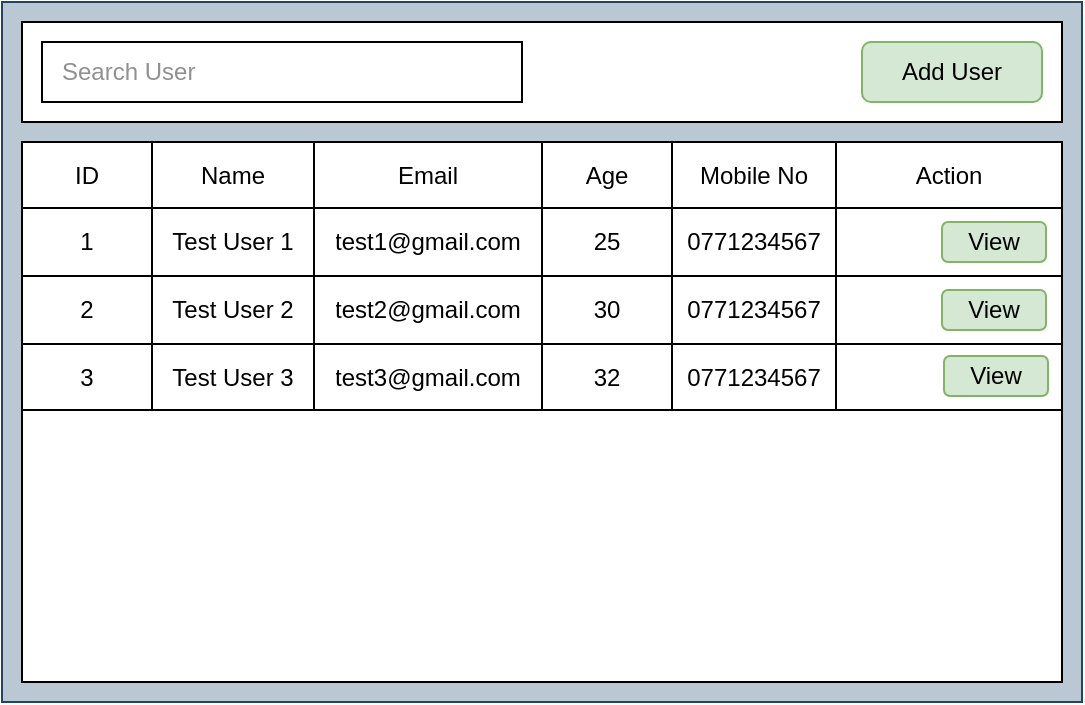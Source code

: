 <mxfile version="17.1.3" type="github">
  <diagram id="CuBRP6dmT0tsgEbVqfPB" name="Page-1">
    <mxGraphModel dx="868" dy="450" grid="1" gridSize="10" guides="1" tooltips="1" connect="1" arrows="1" fold="1" page="1" pageScale="1" pageWidth="850" pageHeight="1100" math="0" shadow="0">
      <root>
        <mxCell id="0" />
        <mxCell id="1" parent="0" />
        <mxCell id="KHMA0O44EKqsa6pngYkj-2" value="" style="rounded=0;whiteSpace=wrap;html=1;fillColor=#bac8d3;strokeColor=#23445d;" vertex="1" parent="1">
          <mxGeometry x="100" y="70" width="540" height="350" as="geometry" />
        </mxCell>
        <mxCell id="KHMA0O44EKqsa6pngYkj-6" value="" style="rounded=0;whiteSpace=wrap;html=1;" vertex="1" parent="1">
          <mxGeometry x="110" y="140" width="520" height="270" as="geometry" />
        </mxCell>
        <mxCell id="KHMA0O44EKqsa6pngYkj-7" value="" style="rounded=0;whiteSpace=wrap;html=1;" vertex="1" parent="1">
          <mxGeometry x="110" y="80" width="520" height="50" as="geometry" />
        </mxCell>
        <mxCell id="KHMA0O44EKqsa6pngYkj-8" value="Search User" style="rounded=0;whiteSpace=wrap;html=1;align=left;spacingLeft=8;fontColor=#919191;" vertex="1" parent="1">
          <mxGeometry x="120" y="90" width="240" height="30" as="geometry" />
        </mxCell>
        <mxCell id="KHMA0O44EKqsa6pngYkj-9" value="Add User" style="rounded=1;whiteSpace=wrap;html=1;fillColor=#d5e8d4;strokeColor=#82b366;" vertex="1" parent="1">
          <mxGeometry x="530" y="90" width="90" height="30" as="geometry" />
        </mxCell>
        <mxCell id="KHMA0O44EKqsa6pngYkj-12" value="" style="shape=table;html=1;whiteSpace=wrap;startSize=0;container=1;collapsible=0;childLayout=tableLayout;" vertex="1" parent="1">
          <mxGeometry x="110" y="140" width="260" height="134" as="geometry" />
        </mxCell>
        <mxCell id="KHMA0O44EKqsa6pngYkj-13" value="" style="shape=tableRow;horizontal=0;startSize=0;swimlaneHead=0;swimlaneBody=0;top=0;left=0;bottom=0;right=0;collapsible=0;dropTarget=0;fillColor=none;points=[[0,0.5],[1,0.5]];portConstraint=eastwest;" vertex="1" parent="KHMA0O44EKqsa6pngYkj-12">
          <mxGeometry width="260" height="33" as="geometry" />
        </mxCell>
        <mxCell id="KHMA0O44EKqsa6pngYkj-14" value="ID" style="shape=partialRectangle;html=1;whiteSpace=wrap;connectable=0;fillColor=none;top=0;left=0;bottom=0;right=0;overflow=hidden;" vertex="1" parent="KHMA0O44EKqsa6pngYkj-13">
          <mxGeometry width="65" height="33" as="geometry">
            <mxRectangle width="65" height="33" as="alternateBounds" />
          </mxGeometry>
        </mxCell>
        <mxCell id="KHMA0O44EKqsa6pngYkj-15" value="Name" style="shape=partialRectangle;html=1;whiteSpace=wrap;connectable=0;fillColor=none;top=0;left=0;bottom=0;right=0;overflow=hidden;" vertex="1" parent="KHMA0O44EKqsa6pngYkj-13">
          <mxGeometry x="65" width="81" height="33" as="geometry">
            <mxRectangle width="81" height="33" as="alternateBounds" />
          </mxGeometry>
        </mxCell>
        <mxCell id="KHMA0O44EKqsa6pngYkj-16" value="Email" style="shape=partialRectangle;html=1;whiteSpace=wrap;connectable=0;fillColor=none;top=0;left=0;bottom=0;right=0;overflow=hidden;" vertex="1" parent="KHMA0O44EKqsa6pngYkj-13">
          <mxGeometry x="146" width="114" height="33" as="geometry">
            <mxRectangle width="114" height="33" as="alternateBounds" />
          </mxGeometry>
        </mxCell>
        <mxCell id="KHMA0O44EKqsa6pngYkj-17" value="" style="shape=tableRow;horizontal=0;startSize=0;swimlaneHead=0;swimlaneBody=0;top=0;left=0;bottom=0;right=0;collapsible=0;dropTarget=0;fillColor=none;points=[[0,0.5],[1,0.5]];portConstraint=eastwest;" vertex="1" parent="KHMA0O44EKqsa6pngYkj-12">
          <mxGeometry y="33" width="260" height="34" as="geometry" />
        </mxCell>
        <mxCell id="KHMA0O44EKqsa6pngYkj-18" value="1" style="shape=partialRectangle;html=1;whiteSpace=wrap;connectable=0;fillColor=none;top=0;left=0;bottom=0;right=0;overflow=hidden;" vertex="1" parent="KHMA0O44EKqsa6pngYkj-17">
          <mxGeometry width="65" height="34" as="geometry">
            <mxRectangle width="65" height="34" as="alternateBounds" />
          </mxGeometry>
        </mxCell>
        <mxCell id="KHMA0O44EKqsa6pngYkj-19" value="Test User 1" style="shape=partialRectangle;html=1;whiteSpace=wrap;connectable=0;fillColor=none;top=0;left=0;bottom=0;right=0;overflow=hidden;" vertex="1" parent="KHMA0O44EKqsa6pngYkj-17">
          <mxGeometry x="65" width="81" height="34" as="geometry">
            <mxRectangle width="81" height="34" as="alternateBounds" />
          </mxGeometry>
        </mxCell>
        <mxCell id="KHMA0O44EKqsa6pngYkj-20" value="test1@gmail.com" style="shape=partialRectangle;html=1;whiteSpace=wrap;connectable=0;fillColor=none;top=0;left=0;bottom=0;right=0;overflow=hidden;" vertex="1" parent="KHMA0O44EKqsa6pngYkj-17">
          <mxGeometry x="146" width="114" height="34" as="geometry">
            <mxRectangle width="114" height="34" as="alternateBounds" />
          </mxGeometry>
        </mxCell>
        <mxCell id="KHMA0O44EKqsa6pngYkj-30" value="" style="shape=tableRow;horizontal=0;startSize=0;swimlaneHead=0;swimlaneBody=0;top=0;left=0;bottom=0;right=0;collapsible=0;dropTarget=0;fillColor=none;points=[[0,0.5],[1,0.5]];portConstraint=eastwest;" vertex="1" parent="KHMA0O44EKqsa6pngYkj-12">
          <mxGeometry y="67" width="260" height="34" as="geometry" />
        </mxCell>
        <mxCell id="KHMA0O44EKqsa6pngYkj-31" value="2" style="shape=partialRectangle;html=1;whiteSpace=wrap;connectable=0;fillColor=none;top=0;left=0;bottom=0;right=0;overflow=hidden;" vertex="1" parent="KHMA0O44EKqsa6pngYkj-30">
          <mxGeometry width="65" height="34" as="geometry">
            <mxRectangle width="65" height="34" as="alternateBounds" />
          </mxGeometry>
        </mxCell>
        <mxCell id="KHMA0O44EKqsa6pngYkj-32" value="Test User 2" style="shape=partialRectangle;html=1;whiteSpace=wrap;connectable=0;fillColor=none;top=0;left=0;bottom=0;right=0;overflow=hidden;" vertex="1" parent="KHMA0O44EKqsa6pngYkj-30">
          <mxGeometry x="65" width="81" height="34" as="geometry">
            <mxRectangle width="81" height="34" as="alternateBounds" />
          </mxGeometry>
        </mxCell>
        <mxCell id="KHMA0O44EKqsa6pngYkj-33" value="test2@gmail.com" style="shape=partialRectangle;html=1;whiteSpace=wrap;connectable=0;fillColor=none;top=0;left=0;bottom=0;right=0;overflow=hidden;" vertex="1" parent="KHMA0O44EKqsa6pngYkj-30">
          <mxGeometry x="146" width="114" height="34" as="geometry">
            <mxRectangle width="114" height="34" as="alternateBounds" />
          </mxGeometry>
        </mxCell>
        <mxCell id="KHMA0O44EKqsa6pngYkj-21" value="" style="shape=tableRow;horizontal=0;startSize=0;swimlaneHead=0;swimlaneBody=0;top=0;left=0;bottom=0;right=0;collapsible=0;dropTarget=0;fillColor=none;points=[[0,0.5],[1,0.5]];portConstraint=eastwest;" vertex="1" parent="KHMA0O44EKqsa6pngYkj-12">
          <mxGeometry y="101" width="260" height="33" as="geometry" />
        </mxCell>
        <mxCell id="KHMA0O44EKqsa6pngYkj-22" value="3" style="shape=partialRectangle;html=1;whiteSpace=wrap;connectable=0;fillColor=none;top=0;left=0;bottom=0;right=0;overflow=hidden;" vertex="1" parent="KHMA0O44EKqsa6pngYkj-21">
          <mxGeometry width="65" height="33" as="geometry">
            <mxRectangle width="65" height="33" as="alternateBounds" />
          </mxGeometry>
        </mxCell>
        <mxCell id="KHMA0O44EKqsa6pngYkj-23" value="Test User 3" style="shape=partialRectangle;html=1;whiteSpace=wrap;connectable=0;fillColor=none;top=0;left=0;bottom=0;right=0;overflow=hidden;" vertex="1" parent="KHMA0O44EKqsa6pngYkj-21">
          <mxGeometry x="65" width="81" height="33" as="geometry">
            <mxRectangle width="81" height="33" as="alternateBounds" />
          </mxGeometry>
        </mxCell>
        <mxCell id="KHMA0O44EKqsa6pngYkj-24" value="test3@gmail.com" style="shape=partialRectangle;html=1;whiteSpace=wrap;connectable=0;fillColor=none;top=0;left=0;bottom=0;right=0;overflow=hidden;pointerEvents=1;" vertex="1" parent="KHMA0O44EKqsa6pngYkj-21">
          <mxGeometry x="146" width="114" height="33" as="geometry">
            <mxRectangle width="114" height="33" as="alternateBounds" />
          </mxGeometry>
        </mxCell>
        <mxCell id="KHMA0O44EKqsa6pngYkj-54" value="" style="shape=table;html=1;whiteSpace=wrap;startSize=0;container=1;collapsible=0;childLayout=tableLayout;" vertex="1" parent="1">
          <mxGeometry x="370" y="140" width="260" height="134" as="geometry" />
        </mxCell>
        <mxCell id="KHMA0O44EKqsa6pngYkj-55" value="" style="shape=tableRow;horizontal=0;startSize=0;swimlaneHead=0;swimlaneBody=0;top=0;left=0;bottom=0;right=0;collapsible=0;dropTarget=0;fillColor=none;points=[[0,0.5],[1,0.5]];portConstraint=eastwest;" vertex="1" parent="KHMA0O44EKqsa6pngYkj-54">
          <mxGeometry width="260" height="33" as="geometry" />
        </mxCell>
        <mxCell id="KHMA0O44EKqsa6pngYkj-56" value="Age" style="shape=partialRectangle;html=1;whiteSpace=wrap;connectable=0;fillColor=none;top=0;left=0;bottom=0;right=0;overflow=hidden;" vertex="1" parent="KHMA0O44EKqsa6pngYkj-55">
          <mxGeometry width="65" height="33" as="geometry">
            <mxRectangle width="65" height="33" as="alternateBounds" />
          </mxGeometry>
        </mxCell>
        <mxCell id="KHMA0O44EKqsa6pngYkj-57" value="Mobile No" style="shape=partialRectangle;html=1;whiteSpace=wrap;connectable=0;fillColor=none;top=0;left=0;bottom=0;right=0;overflow=hidden;" vertex="1" parent="KHMA0O44EKqsa6pngYkj-55">
          <mxGeometry x="65" width="82" height="33" as="geometry">
            <mxRectangle width="82" height="33" as="alternateBounds" />
          </mxGeometry>
        </mxCell>
        <mxCell id="KHMA0O44EKqsa6pngYkj-58" value="Action" style="shape=partialRectangle;html=1;whiteSpace=wrap;connectable=0;fillColor=none;top=0;left=0;bottom=0;right=0;overflow=hidden;" vertex="1" parent="KHMA0O44EKqsa6pngYkj-55">
          <mxGeometry x="147" width="113" height="33" as="geometry">
            <mxRectangle width="113" height="33" as="alternateBounds" />
          </mxGeometry>
        </mxCell>
        <mxCell id="KHMA0O44EKqsa6pngYkj-59" value="" style="shape=tableRow;horizontal=0;startSize=0;swimlaneHead=0;swimlaneBody=0;top=0;left=0;bottom=0;right=0;collapsible=0;dropTarget=0;fillColor=none;points=[[0,0.5],[1,0.5]];portConstraint=eastwest;" vertex="1" parent="KHMA0O44EKqsa6pngYkj-54">
          <mxGeometry y="33" width="260" height="34" as="geometry" />
        </mxCell>
        <mxCell id="KHMA0O44EKqsa6pngYkj-60" value="25" style="shape=partialRectangle;html=1;whiteSpace=wrap;connectable=0;fillColor=none;top=0;left=0;bottom=0;right=0;overflow=hidden;" vertex="1" parent="KHMA0O44EKqsa6pngYkj-59">
          <mxGeometry width="65" height="34" as="geometry">
            <mxRectangle width="65" height="34" as="alternateBounds" />
          </mxGeometry>
        </mxCell>
        <mxCell id="KHMA0O44EKqsa6pngYkj-61" value="0771234567" style="shape=partialRectangle;html=1;whiteSpace=wrap;connectable=0;fillColor=none;top=0;left=0;bottom=0;right=0;overflow=hidden;" vertex="1" parent="KHMA0O44EKqsa6pngYkj-59">
          <mxGeometry x="65" width="82" height="34" as="geometry">
            <mxRectangle width="82" height="34" as="alternateBounds" />
          </mxGeometry>
        </mxCell>
        <mxCell id="KHMA0O44EKqsa6pngYkj-62" value="" style="shape=partialRectangle;html=1;whiteSpace=wrap;connectable=0;fillColor=none;top=0;left=0;bottom=0;right=0;overflow=hidden;" vertex="1" parent="KHMA0O44EKqsa6pngYkj-59">
          <mxGeometry x="147" width="113" height="34" as="geometry">
            <mxRectangle width="113" height="34" as="alternateBounds" />
          </mxGeometry>
        </mxCell>
        <mxCell id="KHMA0O44EKqsa6pngYkj-63" value="" style="shape=tableRow;horizontal=0;startSize=0;swimlaneHead=0;swimlaneBody=0;top=0;left=0;bottom=0;right=0;collapsible=0;dropTarget=0;fillColor=none;points=[[0,0.5],[1,0.5]];portConstraint=eastwest;" vertex="1" parent="KHMA0O44EKqsa6pngYkj-54">
          <mxGeometry y="67" width="260" height="34" as="geometry" />
        </mxCell>
        <mxCell id="KHMA0O44EKqsa6pngYkj-64" value="30" style="shape=partialRectangle;html=1;whiteSpace=wrap;connectable=0;fillColor=none;top=0;left=0;bottom=0;right=0;overflow=hidden;" vertex="1" parent="KHMA0O44EKqsa6pngYkj-63">
          <mxGeometry width="65" height="34" as="geometry">
            <mxRectangle width="65" height="34" as="alternateBounds" />
          </mxGeometry>
        </mxCell>
        <mxCell id="KHMA0O44EKqsa6pngYkj-65" value="0771234567" style="shape=partialRectangle;html=1;whiteSpace=wrap;connectable=0;fillColor=none;top=0;left=0;bottom=0;right=0;overflow=hidden;" vertex="1" parent="KHMA0O44EKqsa6pngYkj-63">
          <mxGeometry x="65" width="82" height="34" as="geometry">
            <mxRectangle width="82" height="34" as="alternateBounds" />
          </mxGeometry>
        </mxCell>
        <mxCell id="KHMA0O44EKqsa6pngYkj-66" value="" style="shape=partialRectangle;html=1;whiteSpace=wrap;connectable=0;fillColor=none;top=0;left=0;bottom=0;right=0;overflow=hidden;" vertex="1" parent="KHMA0O44EKqsa6pngYkj-63">
          <mxGeometry x="147" width="113" height="34" as="geometry">
            <mxRectangle width="113" height="34" as="alternateBounds" />
          </mxGeometry>
        </mxCell>
        <mxCell id="KHMA0O44EKqsa6pngYkj-67" value="" style="shape=tableRow;horizontal=0;startSize=0;swimlaneHead=0;swimlaneBody=0;top=0;left=0;bottom=0;right=0;collapsible=0;dropTarget=0;fillColor=none;points=[[0,0.5],[1,0.5]];portConstraint=eastwest;" vertex="1" parent="KHMA0O44EKqsa6pngYkj-54">
          <mxGeometry y="101" width="260" height="33" as="geometry" />
        </mxCell>
        <mxCell id="KHMA0O44EKqsa6pngYkj-68" value="32" style="shape=partialRectangle;html=1;whiteSpace=wrap;connectable=0;fillColor=none;top=0;left=0;bottom=0;right=0;overflow=hidden;" vertex="1" parent="KHMA0O44EKqsa6pngYkj-67">
          <mxGeometry width="65" height="33" as="geometry">
            <mxRectangle width="65" height="33" as="alternateBounds" />
          </mxGeometry>
        </mxCell>
        <mxCell id="KHMA0O44EKqsa6pngYkj-69" value="0771234567" style="shape=partialRectangle;html=1;whiteSpace=wrap;connectable=0;fillColor=none;top=0;left=0;bottom=0;right=0;overflow=hidden;" vertex="1" parent="KHMA0O44EKqsa6pngYkj-67">
          <mxGeometry x="65" width="82" height="33" as="geometry">
            <mxRectangle width="82" height="33" as="alternateBounds" />
          </mxGeometry>
        </mxCell>
        <mxCell id="KHMA0O44EKqsa6pngYkj-70" value="" style="shape=partialRectangle;html=1;whiteSpace=wrap;connectable=0;fillColor=none;top=0;left=0;bottom=0;right=0;overflow=hidden;pointerEvents=1;" vertex="1" parent="KHMA0O44EKqsa6pngYkj-67">
          <mxGeometry x="147" width="113" height="33" as="geometry">
            <mxRectangle width="113" height="33" as="alternateBounds" />
          </mxGeometry>
        </mxCell>
        <mxCell id="KHMA0O44EKqsa6pngYkj-86" value="View" style="rounded=1;whiteSpace=wrap;html=1;fillColor=#d5e8d4;strokeColor=#82b366;" vertex="1" parent="1">
          <mxGeometry x="570" y="180" width="52" height="20" as="geometry" />
        </mxCell>
        <mxCell id="KHMA0O44EKqsa6pngYkj-93" value="View" style="rounded=1;whiteSpace=wrap;html=1;fillColor=#d5e8d4;strokeColor=#82b366;" vertex="1" parent="1">
          <mxGeometry x="570" y="214" width="52" height="20" as="geometry" />
        </mxCell>
        <mxCell id="KHMA0O44EKqsa6pngYkj-94" value="View" style="rounded=1;whiteSpace=wrap;html=1;fillColor=#d5e8d4;strokeColor=#82b366;" vertex="1" parent="1">
          <mxGeometry x="571" y="247" width="52" height="20" as="geometry" />
        </mxCell>
      </root>
    </mxGraphModel>
  </diagram>
</mxfile>
